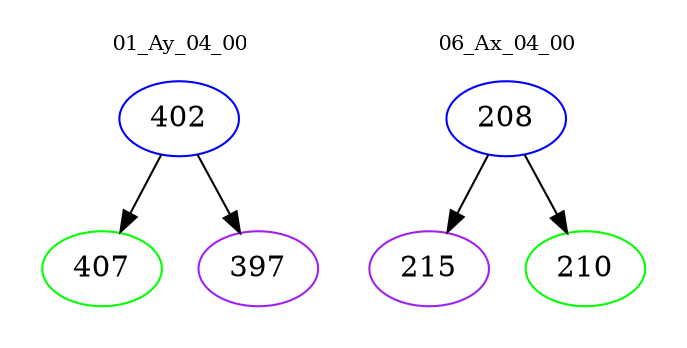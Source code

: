digraph{
subgraph cluster_0 {
color = white
label = "01_Ay_04_00";
fontsize=10;
T0_402 [label="402", color="blue"]
T0_402 -> T0_407 [color="black"]
T0_407 [label="407", color="green"]
T0_402 -> T0_397 [color="black"]
T0_397 [label="397", color="purple"]
}
subgraph cluster_1 {
color = white
label = "06_Ax_04_00";
fontsize=10;
T1_208 [label="208", color="blue"]
T1_208 -> T1_215 [color="black"]
T1_215 [label="215", color="purple"]
T1_208 -> T1_210 [color="black"]
T1_210 [label="210", color="green"]
}
}
